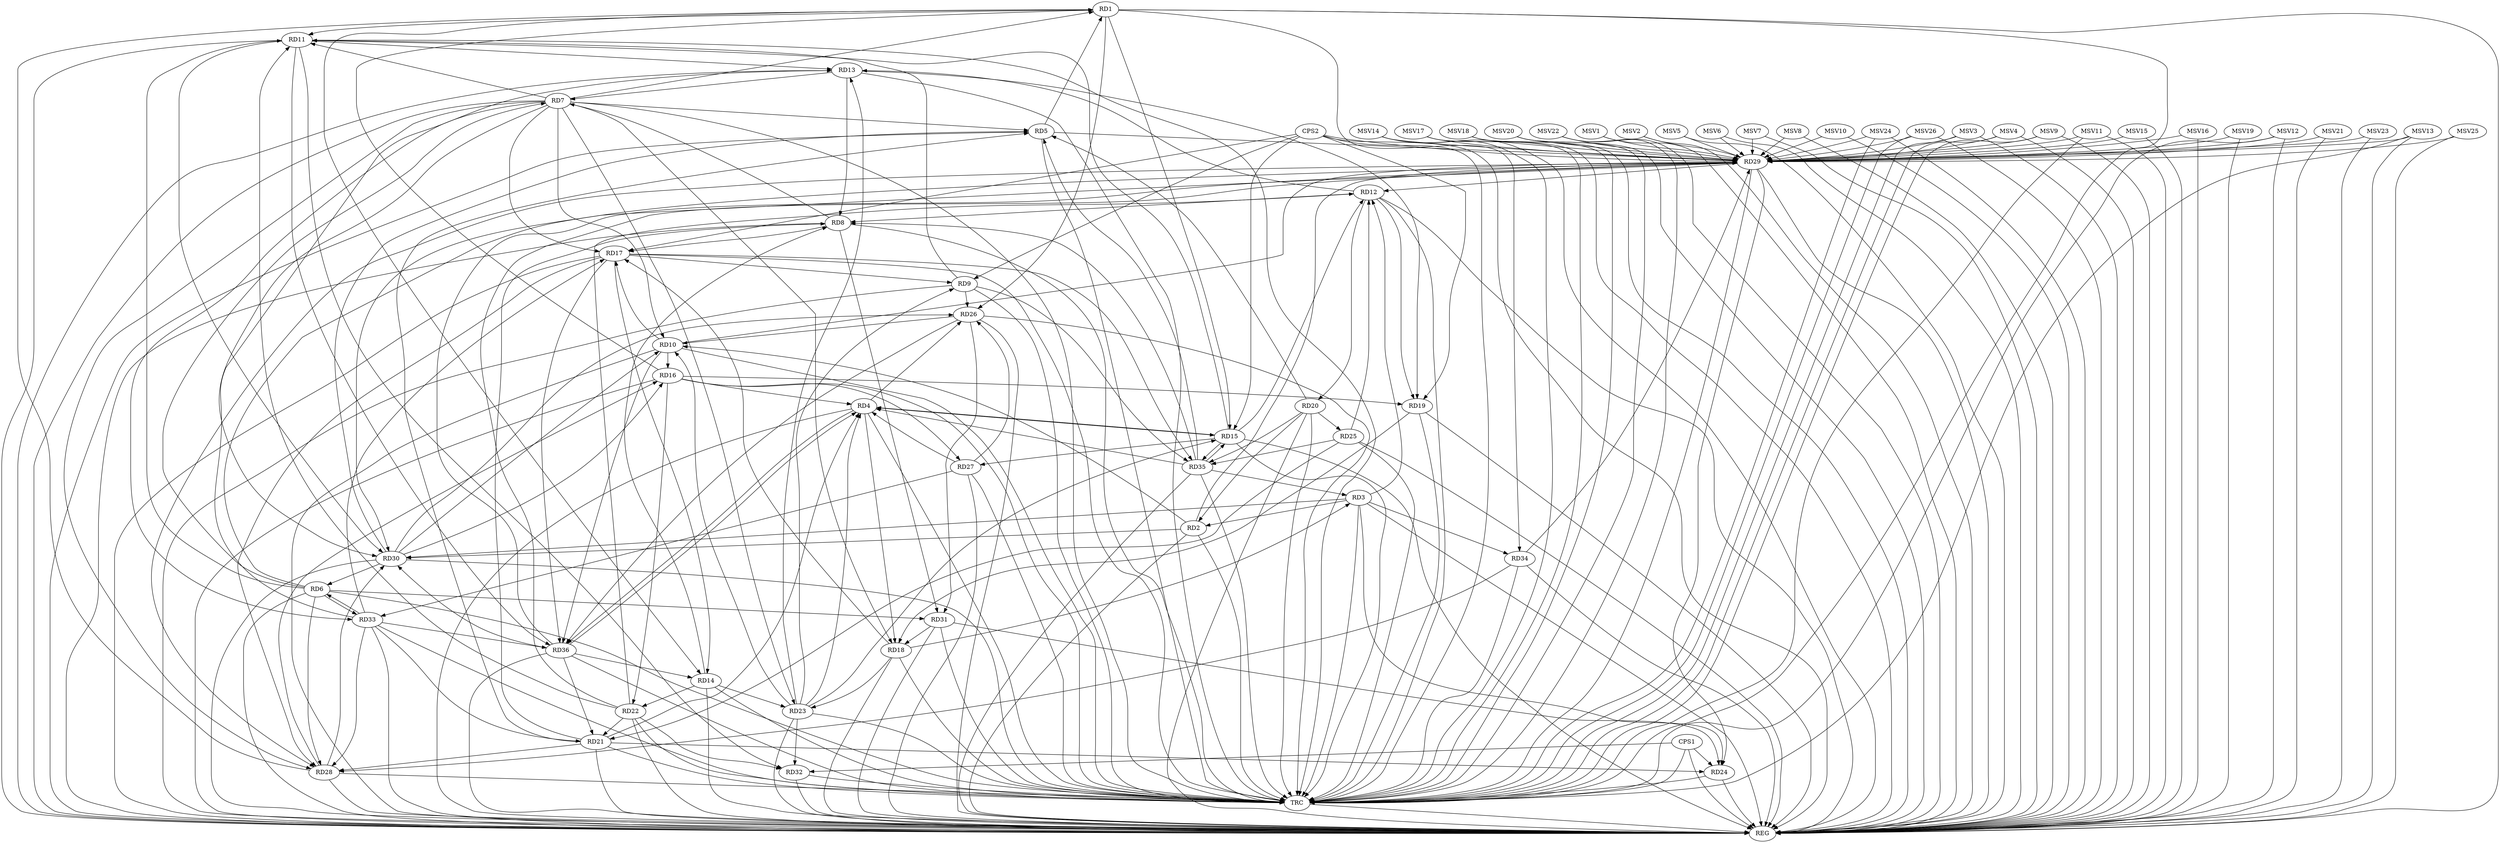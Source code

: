 strict digraph G {
  RD1 [ label="RD1" ];
  RD2 [ label="RD2" ];
  RD3 [ label="RD3" ];
  RD4 [ label="RD4" ];
  RD5 [ label="RD5" ];
  RD6 [ label="RD6" ];
  RD7 [ label="RD7" ];
  RD8 [ label="RD8" ];
  RD9 [ label="RD9" ];
  RD10 [ label="RD10" ];
  RD11 [ label="RD11" ];
  RD12 [ label="RD12" ];
  RD13 [ label="RD13" ];
  RD14 [ label="RD14" ];
  RD15 [ label="RD15" ];
  RD16 [ label="RD16" ];
  RD17 [ label="RD17" ];
  RD18 [ label="RD18" ];
  RD19 [ label="RD19" ];
  RD20 [ label="RD20" ];
  RD21 [ label="RD21" ];
  RD22 [ label="RD22" ];
  RD23 [ label="RD23" ];
  RD24 [ label="RD24" ];
  RD25 [ label="RD25" ];
  RD26 [ label="RD26" ];
  RD27 [ label="RD27" ];
  RD28 [ label="RD28" ];
  RD29 [ label="RD29" ];
  RD30 [ label="RD30" ];
  RD31 [ label="RD31" ];
  RD32 [ label="RD32" ];
  RD33 [ label="RD33" ];
  RD34 [ label="RD34" ];
  RD35 [ label="RD35" ];
  RD36 [ label="RD36" ];
  CPS1 [ label="CPS1" ];
  CPS2 [ label="CPS2" ];
  REG [ label="REG" ];
  TRC [ label="TRC" ];
  MSV1 [ label="MSV1" ];
  MSV2 [ label="MSV2" ];
  MSV3 [ label="MSV3" ];
  MSV4 [ label="MSV4" ];
  MSV5 [ label="MSV5" ];
  MSV6 [ label="MSV6" ];
  MSV7 [ label="MSV7" ];
  MSV8 [ label="MSV8" ];
  MSV9 [ label="MSV9" ];
  MSV10 [ label="MSV10" ];
  MSV11 [ label="MSV11" ];
  MSV12 [ label="MSV12" ];
  MSV13 [ label="MSV13" ];
  MSV14 [ label="MSV14" ];
  MSV15 [ label="MSV15" ];
  MSV16 [ label="MSV16" ];
  MSV17 [ label="MSV17" ];
  MSV18 [ label="MSV18" ];
  MSV19 [ label="MSV19" ];
  MSV20 [ label="MSV20" ];
  MSV21 [ label="MSV21" ];
  MSV22 [ label="MSV22" ];
  MSV23 [ label="MSV23" ];
  MSV24 [ label="MSV24" ];
  MSV25 [ label="MSV25" ];
  MSV26 [ label="MSV26" ];
  RD5 -> RD1;
  RD7 -> RD1;
  RD1 -> RD11;
  RD1 -> RD14;
  RD1 -> RD15;
  RD16 -> RD1;
  RD1 -> RD26;
  RD28 -> RD1;
  RD1 -> RD34;
  RD3 -> RD2;
  RD2 -> RD10;
  RD20 -> RD2;
  RD2 -> RD29;
  RD2 -> RD30;
  RD3 -> RD12;
  RD18 -> RD3;
  RD3 -> RD24;
  RD3 -> RD30;
  RD3 -> RD34;
  RD35 -> RD3;
  RD4 -> RD15;
  RD15 -> RD4;
  RD16 -> RD4;
  RD4 -> RD18;
  RD21 -> RD4;
  RD23 -> RD4;
  RD4 -> RD26;
  RD27 -> RD4;
  RD35 -> RD4;
  RD4 -> RD36;
  RD36 -> RD4;
  RD7 -> RD5;
  RD20 -> RD5;
  RD21 -> RD5;
  RD5 -> RD29;
  RD30 -> RD5;
  RD35 -> RD5;
  RD6 -> RD7;
  RD6 -> RD11;
  RD6 -> RD28;
  RD6 -> RD29;
  RD30 -> RD6;
  RD6 -> RD31;
  RD6 -> RD33;
  RD33 -> RD6;
  RD8 -> RD7;
  RD7 -> RD10;
  RD7 -> RD11;
  RD13 -> RD7;
  RD7 -> RD17;
  RD7 -> RD18;
  RD7 -> RD23;
  RD7 -> RD28;
  RD7 -> RD30;
  RD7 -> RD33;
  RD12 -> RD8;
  RD13 -> RD8;
  RD14 -> RD8;
  RD8 -> RD17;
  RD21 -> RD8;
  RD8 -> RD31;
  RD35 -> RD8;
  RD9 -> RD11;
  RD17 -> RD9;
  RD23 -> RD9;
  RD9 -> RD26;
  RD9 -> RD35;
  RD10 -> RD16;
  RD10 -> RD17;
  RD23 -> RD10;
  RD26 -> RD10;
  RD10 -> RD29;
  RD30 -> RD10;
  RD10 -> RD36;
  RD11 -> RD13;
  RD15 -> RD11;
  RD22 -> RD11;
  RD11 -> RD30;
  RD11 -> RD32;
  RD11 -> RD36;
  RD12 -> RD13;
  RD15 -> RD12;
  RD12 -> RD19;
  RD12 -> RD20;
  RD22 -> RD12;
  RD25 -> RD12;
  RD29 -> RD12;
  RD13 -> RD19;
  RD23 -> RD13;
  RD33 -> RD13;
  RD17 -> RD14;
  RD14 -> RD22;
  RD14 -> RD23;
  RD36 -> RD14;
  RD23 -> RD15;
  RD15 -> RD27;
  RD15 -> RD35;
  RD35 -> RD15;
  RD16 -> RD19;
  RD16 -> RD22;
  RD16 -> RD27;
  RD28 -> RD16;
  RD30 -> RD16;
  RD18 -> RD17;
  RD17 -> RD28;
  RD33 -> RD17;
  RD17 -> RD35;
  RD17 -> RD36;
  RD19 -> RD18;
  RD18 -> RD23;
  RD31 -> RD18;
  RD20 -> RD25;
  RD20 -> RD35;
  RD22 -> RD21;
  RD21 -> RD24;
  RD25 -> RD21;
  RD21 -> RD28;
  RD33 -> RD21;
  RD36 -> RD21;
  RD22 -> RD29;
  RD22 -> RD32;
  RD23 -> RD32;
  RD29 -> RD24;
  RD31 -> RD24;
  RD25 -> RD35;
  RD27 -> RD26;
  RD30 -> RD26;
  RD26 -> RD31;
  RD26 -> RD36;
  RD27 -> RD33;
  RD29 -> RD28;
  RD28 -> RD30;
  RD33 -> RD28;
  RD34 -> RD28;
  RD29 -> RD30;
  RD34 -> RD29;
  RD36 -> RD29;
  RD36 -> RD30;
  RD33 -> RD36;
  CPS1 -> RD24;
  CPS1 -> RD32;
  CPS2 -> RD9;
  CPS2 -> RD19;
  CPS2 -> RD29;
  CPS2 -> RD15;
  CPS2 -> RD17;
  RD1 -> REG;
  RD2 -> REG;
  RD3 -> REG;
  RD4 -> REG;
  RD5 -> REG;
  RD6 -> REG;
  RD7 -> REG;
  RD8 -> REG;
  RD9 -> REG;
  RD10 -> REG;
  RD11 -> REG;
  RD12 -> REG;
  RD13 -> REG;
  RD14 -> REG;
  RD15 -> REG;
  RD16 -> REG;
  RD17 -> REG;
  RD18 -> REG;
  RD19 -> REG;
  RD20 -> REG;
  RD21 -> REG;
  RD22 -> REG;
  RD23 -> REG;
  RD24 -> REG;
  RD25 -> REG;
  RD26 -> REG;
  RD27 -> REG;
  RD28 -> REG;
  RD29 -> REG;
  RD30 -> REG;
  RD31 -> REG;
  RD32 -> REG;
  RD33 -> REG;
  RD34 -> REG;
  RD35 -> REG;
  RD36 -> REG;
  CPS1 -> REG;
  CPS2 -> REG;
  RD1 -> TRC;
  RD2 -> TRC;
  RD3 -> TRC;
  RD4 -> TRC;
  RD5 -> TRC;
  RD6 -> TRC;
  RD7 -> TRC;
  RD8 -> TRC;
  RD9 -> TRC;
  RD10 -> TRC;
  RD11 -> TRC;
  RD12 -> TRC;
  RD13 -> TRC;
  RD14 -> TRC;
  RD15 -> TRC;
  RD16 -> TRC;
  RD17 -> TRC;
  RD18 -> TRC;
  RD19 -> TRC;
  RD20 -> TRC;
  RD21 -> TRC;
  RD22 -> TRC;
  RD23 -> TRC;
  RD24 -> TRC;
  RD25 -> TRC;
  RD26 -> TRC;
  RD27 -> TRC;
  RD28 -> TRC;
  RD29 -> TRC;
  RD30 -> TRC;
  RD31 -> TRC;
  RD32 -> TRC;
  RD33 -> TRC;
  RD34 -> TRC;
  RD35 -> TRC;
  RD36 -> TRC;
  CPS1 -> TRC;
  CPS2 -> TRC;
  TRC -> REG;
  MSV1 -> RD29;
  MSV2 -> RD29;
  MSV3 -> RD29;
  MSV4 -> RD29;
  MSV5 -> RD29;
  MSV1 -> REG;
  MSV2 -> REG;
  MSV3 -> REG;
  MSV3 -> TRC;
  MSV4 -> REG;
  MSV4 -> TRC;
  MSV5 -> REG;
  MSV6 -> RD29;
  MSV7 -> RD29;
  MSV6 -> REG;
  MSV7 -> REG;
  MSV8 -> RD29;
  MSV9 -> RD29;
  MSV8 -> REG;
  MSV9 -> REG;
  MSV9 -> TRC;
  MSV10 -> RD29;
  MSV10 -> REG;
  MSV11 -> RD29;
  MSV12 -> RD29;
  MSV11 -> REG;
  MSV11 -> TRC;
  MSV12 -> REG;
  MSV12 -> TRC;
  MSV13 -> RD29;
  MSV13 -> REG;
  MSV13 -> TRC;
  MSV14 -> RD29;
  MSV15 -> RD29;
  MSV16 -> RD29;
  MSV17 -> RD29;
  MSV14 -> REG;
  MSV14 -> TRC;
  MSV15 -> REG;
  MSV16 -> REG;
  MSV17 -> REG;
  MSV17 -> TRC;
  MSV18 -> RD29;
  MSV18 -> REG;
  MSV18 -> TRC;
  MSV19 -> RD29;
  MSV19 -> REG;
  MSV20 -> RD29;
  MSV21 -> RD29;
  MSV22 -> RD29;
  MSV20 -> REG;
  MSV20 -> TRC;
  MSV21 -> REG;
  MSV22 -> REG;
  MSV22 -> TRC;
  MSV23 -> RD29;
  MSV23 -> REG;
  MSV24 -> RD29;
  MSV25 -> RD29;
  MSV24 -> REG;
  MSV24 -> TRC;
  MSV25 -> REG;
  MSV26 -> RD29;
  MSV26 -> REG;
  MSV26 -> TRC;
}
